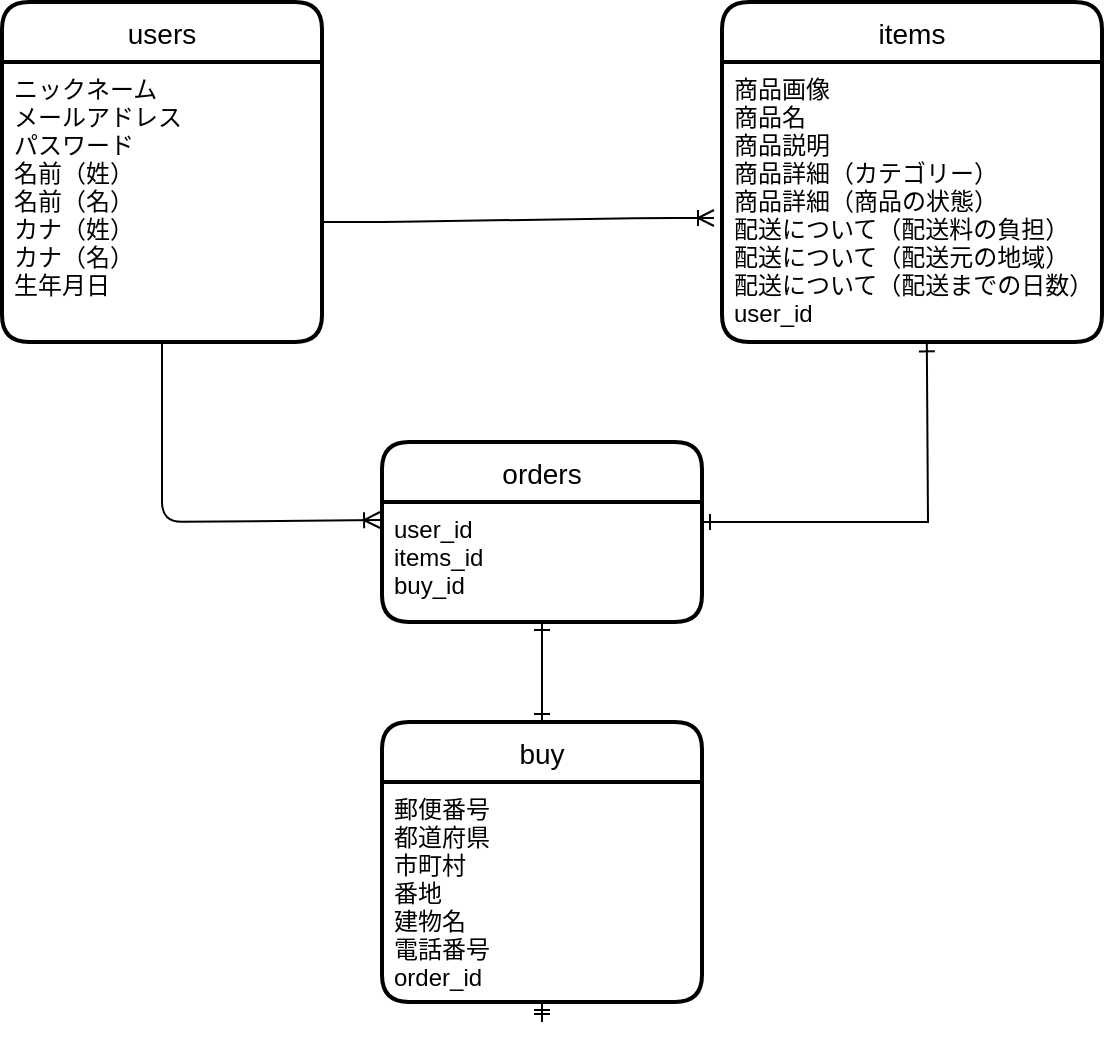 <mxfile version="13.6.5">
    <diagram id="b6gW8sPPe3dDIe7mnaV8" name="ページ1">
        <mxGraphModel dx="592" dy="580" grid="1" gridSize="10" guides="1" tooltips="1" connect="1" arrows="1" fold="1" page="1" pageScale="1" pageWidth="827" pageHeight="1169" math="0" shadow="0">
            <root>
                <mxCell id="0"/>
                <mxCell id="1" parent="0"/>
                <mxCell id="36" value="users" style="swimlane;childLayout=stackLayout;horizontal=1;startSize=30;horizontalStack=0;rounded=1;fontSize=14;fontStyle=0;strokeWidth=2;resizeParent=0;resizeLast=1;shadow=0;dashed=0;align=center;" vertex="1" parent="1">
                    <mxGeometry x="40" y="40" width="160" height="170" as="geometry"/>
                </mxCell>
                <mxCell id="37" value="ニックネーム&#10;メールアドレス&#10;パスワード&#10;名前（姓）&#10;名前（名）&#10;カナ（姓）&#10;カナ（名）&#10;生年月日" style="align=left;strokeColor=none;fillColor=none;spacingLeft=4;fontSize=12;verticalAlign=top;resizable=0;rotatable=0;part=1;" vertex="1" parent="36">
                    <mxGeometry y="30" width="160" height="140" as="geometry"/>
                </mxCell>
                <mxCell id="34" value="items" style="swimlane;childLayout=stackLayout;horizontal=1;startSize=30;horizontalStack=0;rounded=1;fontSize=14;fontStyle=0;strokeWidth=2;resizeParent=0;resizeLast=1;shadow=0;dashed=0;align=center;" vertex="1" parent="1">
                    <mxGeometry x="400" y="40" width="190" height="170" as="geometry"/>
                </mxCell>
                <mxCell id="35" value="商品画像&#10;商品名&#10;商品説明&#10;商品詳細（カテゴリー）&#10;商品詳細（商品の状態）&#10;配送について（配送料の負担）&#10;配送について（配送元の地域）&#10;配送について（配送までの日数）&#10;user_id" style="align=left;strokeColor=none;fillColor=none;spacingLeft=4;fontSize=12;verticalAlign=top;resizable=0;rotatable=0;part=1;" vertex="1" parent="34">
                    <mxGeometry y="30" width="190" height="140" as="geometry"/>
                </mxCell>
                <mxCell id="32" value="orders" style="swimlane;childLayout=stackLayout;horizontal=1;startSize=30;horizontalStack=0;rounded=1;fontSize=14;fontStyle=0;strokeWidth=2;resizeParent=0;resizeLast=1;shadow=0;dashed=0;align=center;" vertex="1" parent="1">
                    <mxGeometry x="230" y="260" width="160" height="90" as="geometry"/>
                </mxCell>
                <mxCell id="33" value="user_id&#10;items_id&#10;buy_id" style="align=left;strokeColor=none;fillColor=none;spacingLeft=4;fontSize=12;verticalAlign=top;resizable=0;rotatable=0;part=1;" vertex="1" parent="32">
                    <mxGeometry y="30" width="160" height="60" as="geometry"/>
                </mxCell>
                <mxCell id="42" value="buy" style="swimlane;childLayout=stackLayout;horizontal=1;startSize=30;horizontalStack=0;rounded=1;fontSize=14;fontStyle=0;strokeWidth=2;resizeParent=0;resizeLast=1;shadow=0;dashed=0;align=center;" vertex="1" parent="1">
                    <mxGeometry x="230" y="400" width="160" height="140" as="geometry"/>
                </mxCell>
                <mxCell id="43" value="郵便番号&#10;都道府県&#10;市町村&#10;番地&#10;建物名&#10;電話番号&#10;order_id" style="align=left;strokeColor=none;fillColor=none;spacingLeft=4;fontSize=12;verticalAlign=top;resizable=0;rotatable=0;part=1;" vertex="1" parent="42">
                    <mxGeometry y="30" width="160" height="110" as="geometry"/>
                </mxCell>
                <mxCell id="48" value="" style="edgeStyle=entityRelationEdgeStyle;fontSize=12;html=1;endArrow=ERoneToMany;endFill=0;" edge="1" parent="1">
                    <mxGeometry width="100" height="100" relative="1" as="geometry">
                        <mxPoint x="200" y="150" as="sourcePoint"/>
                        <mxPoint x="396" y="148" as="targetPoint"/>
                    </mxGeometry>
                </mxCell>
                <mxCell id="50" value="" style="fontSize=12;html=1;endArrow=ERoneToMany;endFill=0;exitX=0.5;exitY=1;exitDx=0;exitDy=0;entryX=-0.006;entryY=0.15;entryDx=0;entryDy=0;entryPerimeter=0;" edge="1" parent="1" source="37" target="33">
                    <mxGeometry width="100" height="100" relative="1" as="geometry">
                        <mxPoint x="110" y="260" as="sourcePoint"/>
                        <mxPoint x="200" y="380" as="targetPoint"/>
                        <Array as="points">
                            <mxPoint x="120" y="300"/>
                        </Array>
                    </mxGeometry>
                </mxCell>
                <mxCell id="51" value="" style="endArrow=ERone;html=1;rounded=0;entryX=0.539;entryY=1.005;entryDx=0;entryDy=0;entryPerimeter=0;endFill=0;startArrow=ERone;startFill=0;" edge="1" parent="1" target="35">
                    <mxGeometry relative="1" as="geometry">
                        <mxPoint x="390" y="300" as="sourcePoint"/>
                        <mxPoint x="480" y="150" as="targetPoint"/>
                        <Array as="points">
                            <mxPoint x="503" y="300"/>
                        </Array>
                    </mxGeometry>
                </mxCell>
                <mxCell id="52" value="" style="endArrow=ERone;html=1;rounded=0;entryX=0.5;entryY=0;entryDx=0;entryDy=0;exitX=0.5;exitY=1;exitDx=0;exitDy=0;startArrow=ERone;startFill=0;endFill=0;" edge="1" parent="1" source="33" target="42">
                    <mxGeometry relative="1" as="geometry">
                        <mxPoint x="250" y="300" as="sourcePoint"/>
                        <mxPoint x="410" y="300" as="targetPoint"/>
                        <Array as="points">
                            <mxPoint x="310" y="370"/>
                        </Array>
                    </mxGeometry>
                </mxCell>
                <mxCell id="53" style="edgeStyle=none;rounded=0;orthogonalLoop=1;jettySize=auto;html=1;exitX=0.5;exitY=1;exitDx=0;exitDy=0;startArrow=ERone;startFill=0;endArrow=ERone;endFill=0;" edge="1" parent="1" source="43">
                    <mxGeometry relative="1" as="geometry">
                        <mxPoint x="310" y="550" as="targetPoint"/>
                    </mxGeometry>
                </mxCell>
            </root>
        </mxGraphModel>
    </diagram>
</mxfile>